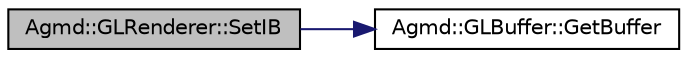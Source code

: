digraph "Agmd::GLRenderer::SetIB"
{
  edge [fontname="Helvetica",fontsize="10",labelfontname="Helvetica",labelfontsize="10"];
  node [fontname="Helvetica",fontsize="10",shape=record];
  rankdir="LR";
  Node1 [label="Agmd::GLRenderer::SetIB",height=0.2,width=0.4,color="black", fillcolor="grey75", style="filled" fontcolor="black"];
  Node1 -> Node2 [color="midnightblue",fontsize="10",style="solid",fontname="Helvetica"];
  Node2 [label="Agmd::GLBuffer::GetBuffer",height=0.2,width=0.4,color="black", fillcolor="white", style="filled",URL="$class_agmd_1_1_g_l_buffer.html#a754408f7dcdccd0b8339a3bef54e7cc0"];
}
